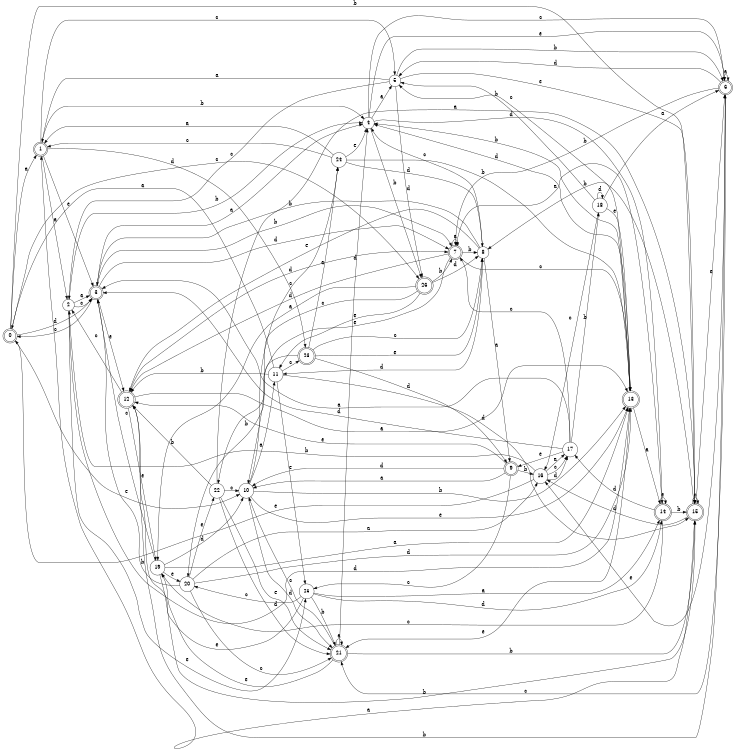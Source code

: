 digraph n22_1 {
__start0 [label="" shape="none"];

rankdir=LR;
size="8,5";

s0 [style="rounded,filled", color="black", fillcolor="white" shape="doublecircle", label="0"];
s1 [style="rounded,filled", color="black", fillcolor="white" shape="doublecircle", label="1"];
s2 [style="filled", color="black", fillcolor="white" shape="circle", label="2"];
s3 [style="rounded,filled", color="black", fillcolor="white" shape="doublecircle", label="3"];
s4 [style="filled", color="black", fillcolor="white" shape="circle", label="4"];
s5 [style="filled", color="black", fillcolor="white" shape="circle", label="5"];
s6 [style="rounded,filled", color="black", fillcolor="white" shape="doublecircle", label="6"];
s7 [style="rounded,filled", color="black", fillcolor="white" shape="doublecircle", label="7"];
s8 [style="filled", color="black", fillcolor="white" shape="circle", label="8"];
s9 [style="rounded,filled", color="black", fillcolor="white" shape="doublecircle", label="9"];
s10 [style="filled", color="black", fillcolor="white" shape="circle", label="10"];
s11 [style="filled", color="black", fillcolor="white" shape="circle", label="11"];
s12 [style="rounded,filled", color="black", fillcolor="white" shape="doublecircle", label="12"];
s13 [style="rounded,filled", color="black", fillcolor="white" shape="doublecircle", label="13"];
s14 [style="rounded,filled", color="black", fillcolor="white" shape="doublecircle", label="14"];
s15 [style="rounded,filled", color="black", fillcolor="white" shape="doublecircle", label="15"];
s16 [style="filled", color="black", fillcolor="white" shape="circle", label="16"];
s17 [style="filled", color="black", fillcolor="white" shape="circle", label="17"];
s18 [style="filled", color="black", fillcolor="white" shape="circle", label="18"];
s19 [style="filled", color="black", fillcolor="white" shape="circle", label="19"];
s20 [style="filled", color="black", fillcolor="white" shape="circle", label="20"];
s21 [style="rounded,filled", color="black", fillcolor="white" shape="doublecircle", label="21"];
s22 [style="filled", color="black", fillcolor="white" shape="circle", label="22"];
s23 [style="rounded,filled", color="black", fillcolor="white" shape="doublecircle", label="23"];
s24 [style="filled", color="black", fillcolor="white" shape="circle", label="24"];
s25 [style="filled", color="black", fillcolor="white" shape="circle", label="25"];
s26 [style="rounded,filled", color="black", fillcolor="white" shape="doublecircle", label="26"];
s0 -> s1 [label="a"];
s0 -> s15 [label="b"];
s0 -> s26 [label="c"];
s0 -> s3 [label="d"];
s0 -> s10 [label="e"];
s1 -> s2 [label="a"];
s1 -> s4 [label="b"];
s1 -> s5 [label="c"];
s1 -> s23 [label="d"];
s1 -> s3 [label="e"];
s2 -> s3 [label="a"];
s2 -> s4 [label="b"];
s2 -> s3 [label="c"];
s2 -> s13 [label="d"];
s2 -> s25 [label="e"];
s3 -> s4 [label="a"];
s3 -> s7 [label="b"];
s3 -> s0 [label="c"];
s3 -> s7 [label="d"];
s3 -> s12 [label="e"];
s4 -> s5 [label="a"];
s4 -> s26 [label="b"];
s4 -> s6 [label="c"];
s4 -> s14 [label="d"];
s4 -> s6 [label="e"];
s5 -> s1 [label="a"];
s5 -> s6 [label="b"];
s5 -> s2 [label="c"];
s5 -> s26 [label="d"];
s5 -> s15 [label="e"];
s6 -> s6 [label="a"];
s6 -> s7 [label="b"];
s6 -> s21 [label="c"];
s6 -> s5 [label="d"];
s6 -> s16 [label="e"];
s7 -> s7 [label="a"];
s7 -> s8 [label="b"];
s7 -> s13 [label="c"];
s7 -> s12 [label="d"];
s7 -> s10 [label="e"];
s8 -> s9 [label="a"];
s8 -> s3 [label="b"];
s8 -> s4 [label="c"];
s8 -> s11 [label="d"];
s8 -> s12 [label="e"];
s9 -> s10 [label="a"];
s9 -> s16 [label="b"];
s9 -> s25 [label="c"];
s9 -> s10 [label="d"];
s9 -> s12 [label="e"];
s10 -> s11 [label="a"];
s10 -> s13 [label="b"];
s10 -> s24 [label="c"];
s10 -> s21 [label="d"];
s10 -> s13 [label="e"];
s11 -> s0 [label="a"];
s11 -> s12 [label="b"];
s11 -> s23 [label="c"];
s11 -> s15 [label="d"];
s11 -> s25 [label="e"];
s12 -> s13 [label="a"];
s12 -> s6 [label="b"];
s12 -> s2 [label="c"];
s12 -> s7 [label="d"];
s12 -> s19 [label="e"];
s13 -> s14 [label="a"];
s13 -> s4 [label="b"];
s13 -> s5 [label="c"];
s13 -> s4 [label="d"];
s13 -> s21 [label="e"];
s14 -> s7 [label="a"];
s14 -> s15 [label="b"];
s14 -> s19 [label="c"];
s14 -> s17 [label="d"];
s14 -> s14 [label="e"];
s15 -> s1 [label="a"];
s15 -> s8 [label="b"];
s15 -> s15 [label="c"];
s15 -> s16 [label="d"];
s15 -> s6 [label="e"];
s16 -> s17 [label="a"];
s16 -> s2 [label="b"];
s16 -> s17 [label="c"];
s16 -> s17 [label="d"];
s16 -> s0 [label="e"];
s17 -> s3 [label="a"];
s17 -> s18 [label="b"];
s17 -> s7 [label="c"];
s17 -> s3 [label="d"];
s17 -> s9 [label="e"];
s18 -> s6 [label="a"];
s18 -> s5 [label="b"];
s18 -> s16 [label="c"];
s18 -> s18 [label="d"];
s18 -> s13 [label="e"];
s19 -> s13 [label="a"];
s19 -> s15 [label="b"];
s19 -> s3 [label="c"];
s19 -> s10 [label="d"];
s19 -> s20 [label="e"];
s20 -> s16 [label="a"];
s20 -> s3 [label="b"];
s20 -> s21 [label="c"];
s20 -> s13 [label="d"];
s20 -> s22 [label="e"];
s21 -> s21 [label="a"];
s21 -> s15 [label="b"];
s21 -> s10 [label="c"];
s21 -> s4 [label="d"];
s21 -> s19 [label="e"];
s22 -> s15 [label="a"];
s22 -> s12 [label="b"];
s22 -> s10 [label="c"];
s22 -> s21 [label="d"];
s22 -> s21 [label="e"];
s23 -> s24 [label="a"];
s23 -> s20 [label="b"];
s23 -> s8 [label="c"];
s23 -> s9 [label="d"];
s23 -> s8 [label="e"];
s24 -> s1 [label="a"];
s24 -> s13 [label="b"];
s24 -> s1 [label="c"];
s24 -> s8 [label="d"];
s24 -> s4 [label="e"];
s25 -> s14 [label="a"];
s25 -> s21 [label="b"];
s25 -> s20 [label="c"];
s25 -> s14 [label="d"];
s25 -> s12 [label="e"];
s26 -> s19 [label="a"];
s26 -> s7 [label="b"];
s26 -> s22 [label="c"];
s26 -> s8 [label="d"];
s26 -> s11 [label="e"];

}